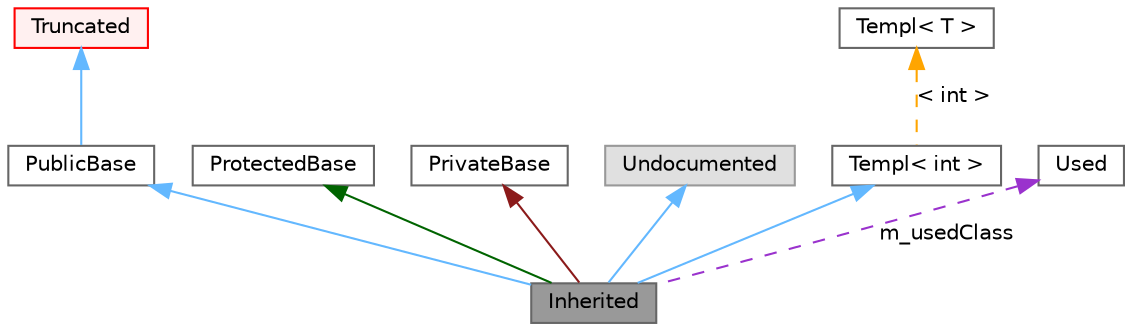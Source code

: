 digraph "Legenda do Grafo"
{
 // LATEX_PDF_SIZE
  bgcolor="transparent";
  edge [fontname=Helvetica,fontsize=10,labelfontname=Helvetica,labelfontsize=10];
  node [fontname=Helvetica,fontsize=10,shape=box,height=0.2,width=0.4];
  Node9 [label="Inherited",height=0.2,width=0.4,color="gray40", fillcolor="grey60", style="filled", fontcolor="black",tooltip=" "];
  Node10 -> Node9 [dir="back",color="steelblue1",style="solid"];
  Node10 [label="PublicBase",height=0.2,width=0.4,color="grey40", fillcolor="white", style="filled",URL="url.html",tooltip=" "];
  Node11 -> Node10 [dir="back",color="steelblue1",style="solid"];
  Node11 [label="Truncated",height=0.2,width=0.4,color="red", fillcolor="#FFF0F0", style="filled",URL="url.html",tooltip=" "];
  Node13 -> Node9 [dir="back",color="darkgreen",style="solid"];
  Node13 [label="ProtectedBase",color="gray40",fillcolor="white",style="filled"];
  Node14 -> Node9 [dir="back",color="firebrick4",style="solid"];
  Node14 [label="PrivateBase",color="gray40",fillcolor="white",style="filled"];
  Node15 -> Node9 [dir="back",color="steelblue1",style="solid"];
  Node15 [label="Undocumented",height=0.2,width=0.4,color="grey60", fillcolor="#E0E0E0", style="filled",tooltip=" "];
  Node16 -> Node9 [dir="back",color="steelblue1",style="solid"];
  Node16 [label="Templ\< int \>",color="gray40",fillcolor="white",style="filled"];
  Node17 -> Node16 [dir="back",color="orange",style="dashed",label="< int >",];
  Node17 [label="Templ\< T \>",color="gray40",fillcolor="white",style="filled"];
  Node18 -> Node9 [dir="back",color="darkorchid3",style="dashed",label="m_usedClass",];
  Node18 [label="Used",color="gray40",fillcolor="white",style="filled"];
}
